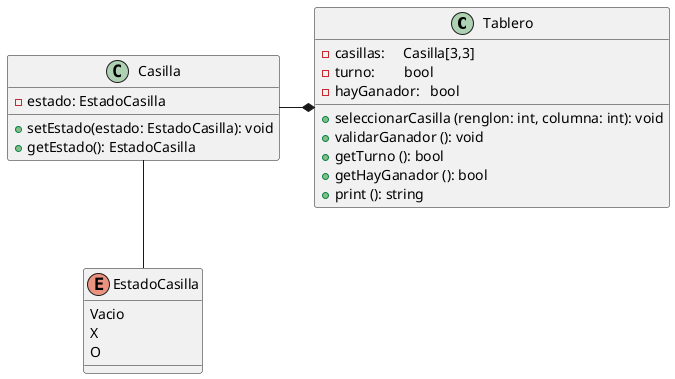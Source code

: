 @startuml Ejercicio 5

class Tablero
{
    - casillas:     Casilla[3,3]
    - turno:        bool
    - hayGanador:   bool

    + seleccionarCasilla (renglon: int, columna: int): void
    + validarGanador (): void
    + getTurno (): bool
    + getHayGanador (): bool
    + print (): string
}

enum EstadoCasilla
{
    Vacio
    X
    O
}

class Casilla
{
    - estado: EstadoCasilla

    + setEstado(estado: EstadoCasilla): void
    + getEstado(): EstadoCasilla
}


Casilla --  EstadoCasilla
Tablero *-l- Casilla

@enduml